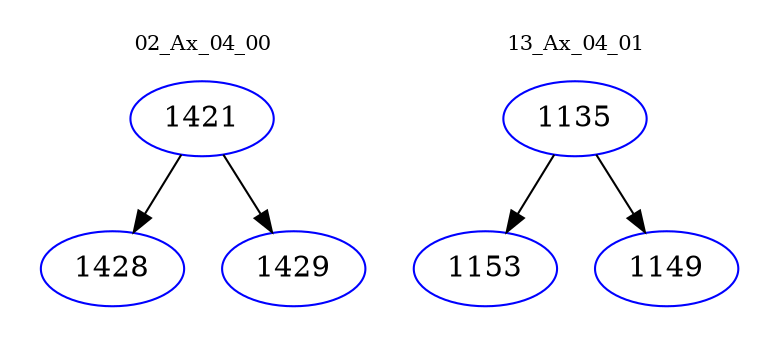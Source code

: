 digraph{
subgraph cluster_0 {
color = white
label = "02_Ax_04_00";
fontsize=10;
T0_1421 [label="1421", color="blue"]
T0_1421 -> T0_1428 [color="black"]
T0_1428 [label="1428", color="blue"]
T0_1421 -> T0_1429 [color="black"]
T0_1429 [label="1429", color="blue"]
}
subgraph cluster_1 {
color = white
label = "13_Ax_04_01";
fontsize=10;
T1_1135 [label="1135", color="blue"]
T1_1135 -> T1_1153 [color="black"]
T1_1153 [label="1153", color="blue"]
T1_1135 -> T1_1149 [color="black"]
T1_1149 [label="1149", color="blue"]
}
}
